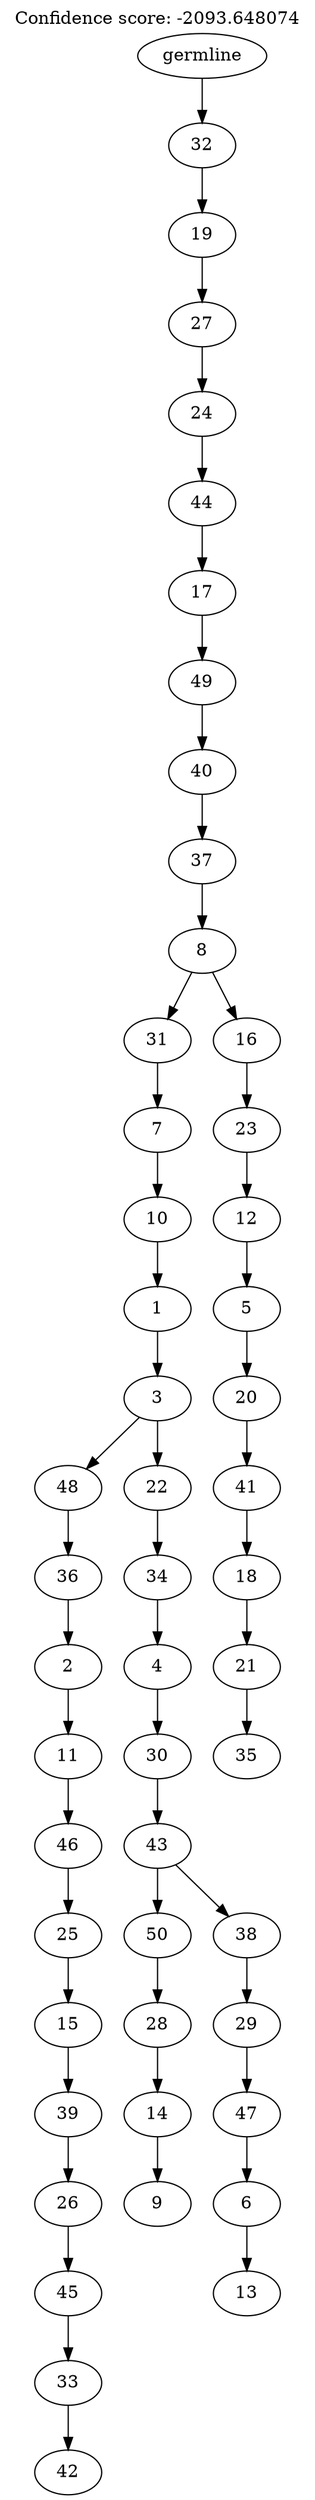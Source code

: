 digraph g {
	"49" -> "50";
	"50" [label="42"];
	"48" -> "49";
	"49" [label="33"];
	"47" -> "48";
	"48" [label="45"];
	"46" -> "47";
	"47" [label="26"];
	"45" -> "46";
	"46" [label="39"];
	"44" -> "45";
	"45" [label="15"];
	"43" -> "44";
	"44" [label="25"];
	"42" -> "43";
	"43" [label="46"];
	"41" -> "42";
	"42" [label="11"];
	"40" -> "41";
	"41" [label="2"];
	"39" -> "40";
	"40" [label="36"];
	"37" -> "38";
	"38" [label="9"];
	"36" -> "37";
	"37" [label="14"];
	"35" -> "36";
	"36" [label="28"];
	"33" -> "34";
	"34" [label="13"];
	"32" -> "33";
	"33" [label="6"];
	"31" -> "32";
	"32" [label="47"];
	"30" -> "31";
	"31" [label="29"];
	"29" -> "30";
	"30" [label="38"];
	"29" -> "35";
	"35" [label="50"];
	"28" -> "29";
	"29" [label="43"];
	"27" -> "28";
	"28" [label="30"];
	"26" -> "27";
	"27" [label="4"];
	"25" -> "26";
	"26" [label="34"];
	"24" -> "25";
	"25" [label="22"];
	"24" -> "39";
	"39" [label="48"];
	"23" -> "24";
	"24" [label="3"];
	"22" -> "23";
	"23" [label="1"];
	"21" -> "22";
	"22" [label="10"];
	"20" -> "21";
	"21" [label="7"];
	"18" -> "19";
	"19" [label="35"];
	"17" -> "18";
	"18" [label="21"];
	"16" -> "17";
	"17" [label="18"];
	"15" -> "16";
	"16" [label="41"];
	"14" -> "15";
	"15" [label="20"];
	"13" -> "14";
	"14" [label="5"];
	"12" -> "13";
	"13" [label="12"];
	"11" -> "12";
	"12" [label="23"];
	"10" -> "11";
	"11" [label="16"];
	"10" -> "20";
	"20" [label="31"];
	"9" -> "10";
	"10" [label="8"];
	"8" -> "9";
	"9" [label="37"];
	"7" -> "8";
	"8" [label="40"];
	"6" -> "7";
	"7" [label="49"];
	"5" -> "6";
	"6" [label="17"];
	"4" -> "5";
	"5" [label="44"];
	"3" -> "4";
	"4" [label="24"];
	"2" -> "3";
	"3" [label="27"];
	"1" -> "2";
	"2" [label="19"];
	"0" -> "1";
	"1" [label="32"];
	"0" [label="germline"];
	labelloc="t";
	label="Confidence score: -2093.648074";
}

